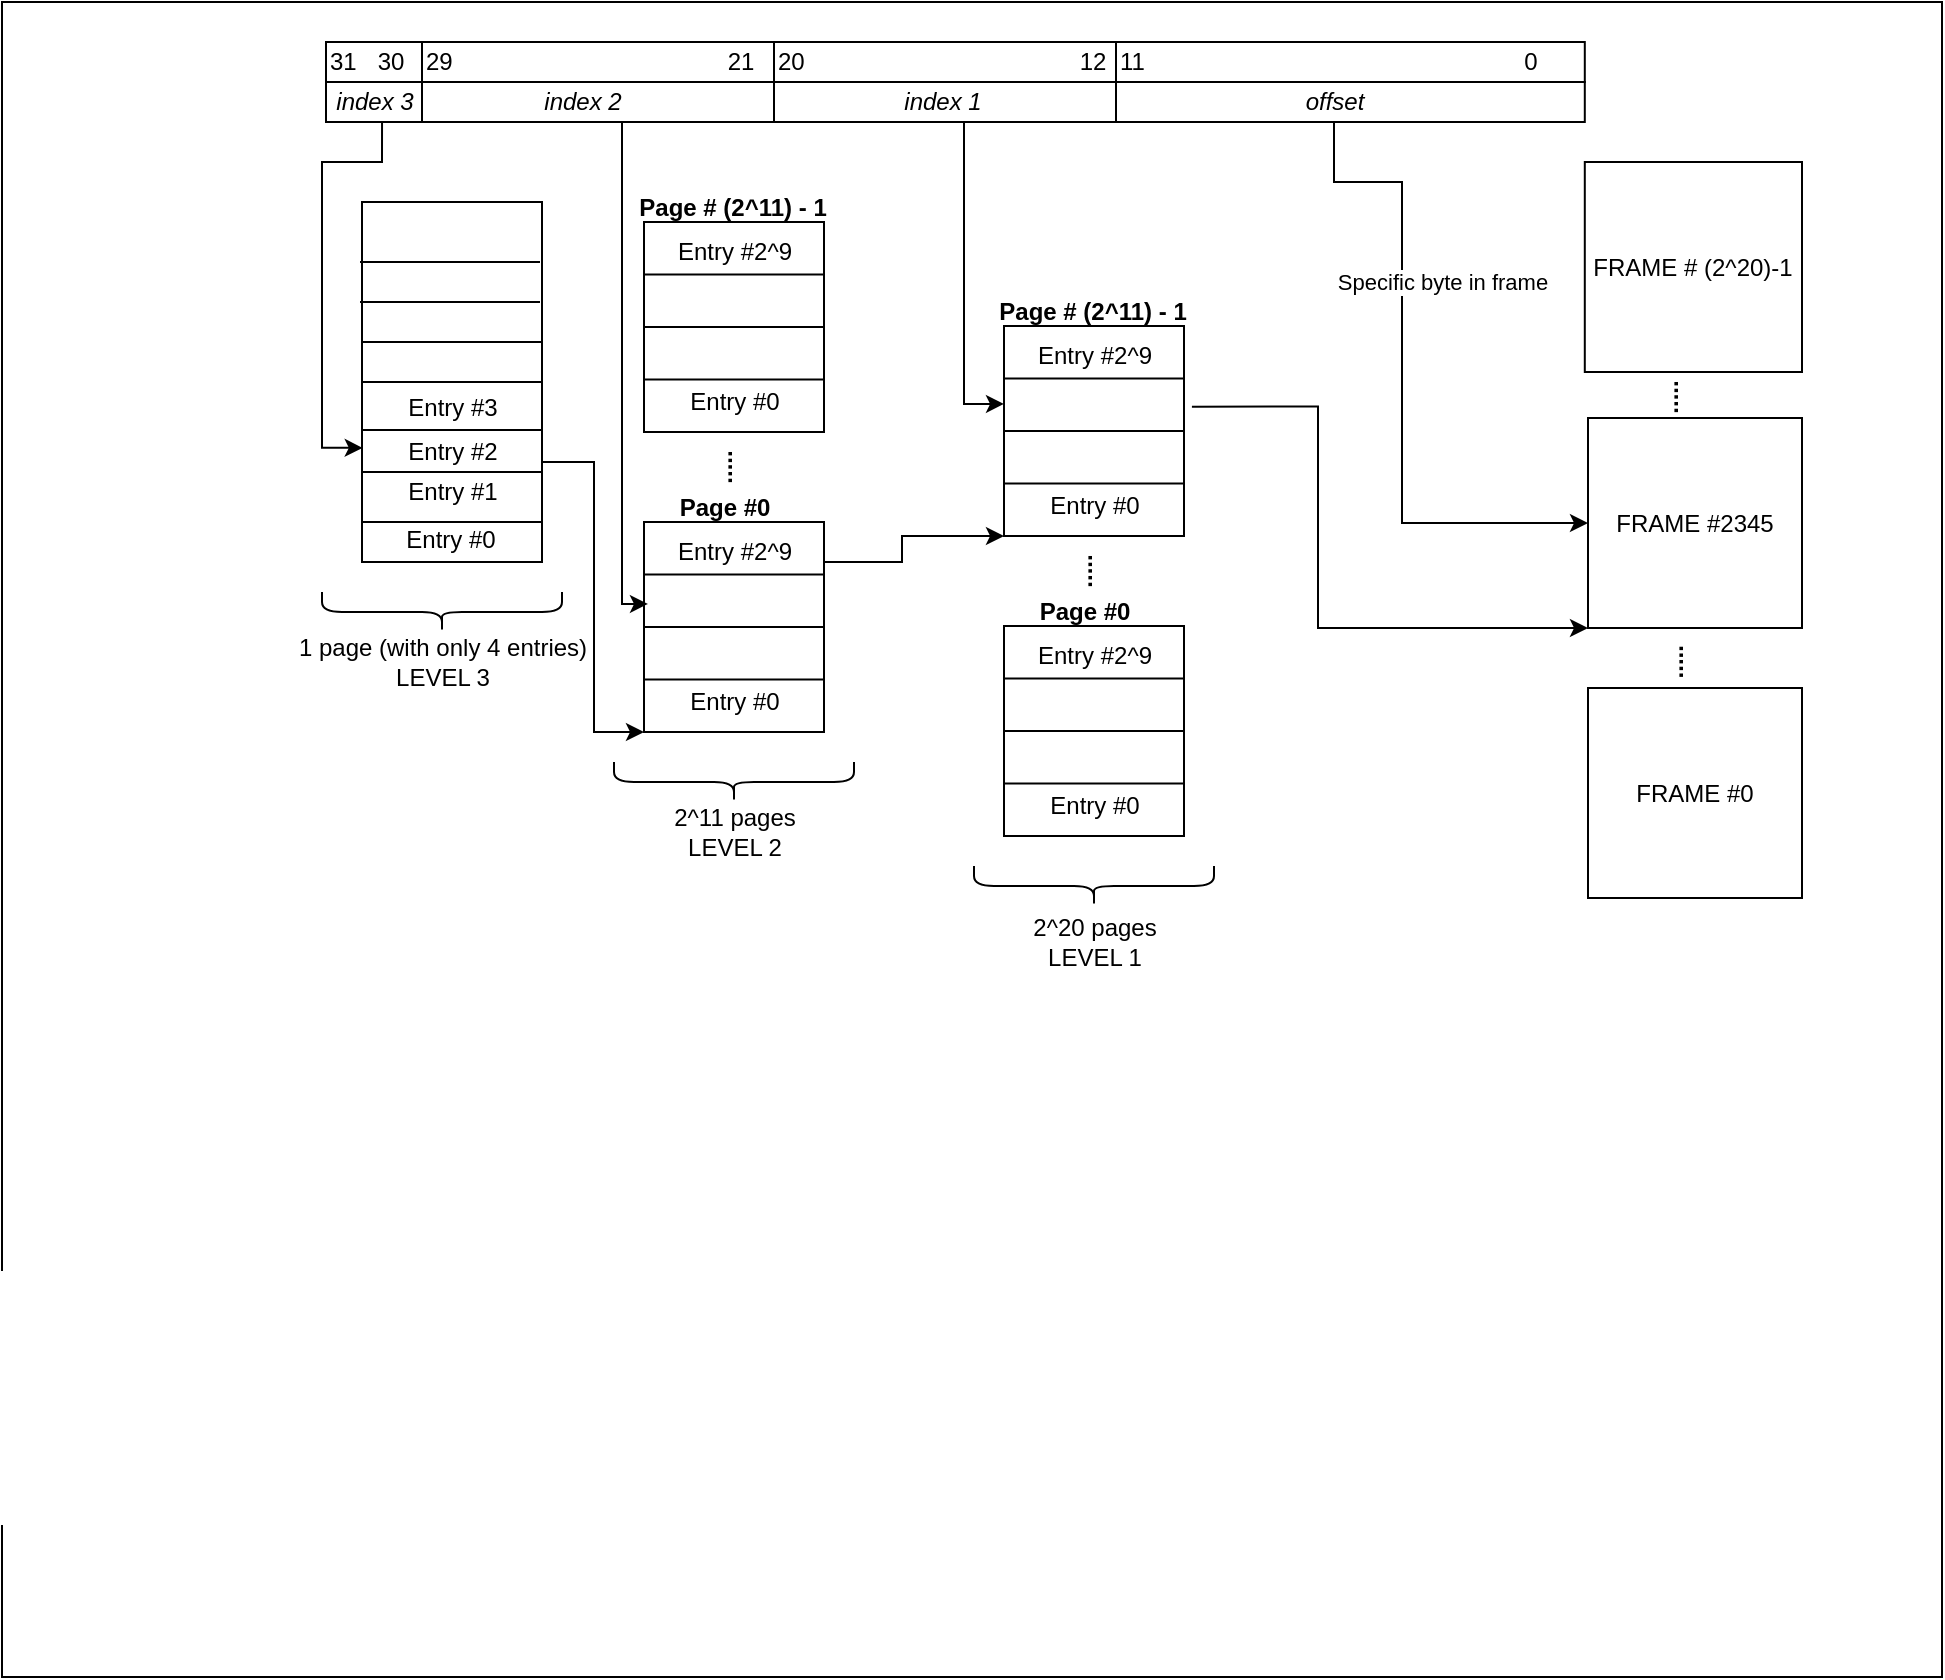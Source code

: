 <mxfile version="24.7.6">
  <diagram id="C5RBs43oDa-KdzZeNtuy" name="Page-1">
    <mxGraphModel dx="1036" dy="474" grid="1" gridSize="10" guides="1" tooltips="1" connect="1" arrows="1" fold="1" page="1" pageScale="1" pageWidth="827" pageHeight="1169" math="0" shadow="0">
      <root>
        <mxCell id="WIyWlLk6GJQsqaUBKTNV-0" />
        <mxCell id="WIyWlLk6GJQsqaUBKTNV-1" parent="WIyWlLk6GJQsqaUBKTNV-0" />
        <mxCell id="lOClj2oo7x6Ww53FL5YU-107" value="" style="whiteSpace=wrap;html=1;" vertex="1" parent="WIyWlLk6GJQsqaUBKTNV-1">
          <mxGeometry x="270" y="70" width="970" height="837.5" as="geometry" />
        </mxCell>
        <mxCell id="lOClj2oo7x6Ww53FL5YU-5" value="" style="group" vertex="1" connectable="0" parent="WIyWlLk6GJQsqaUBKTNV-1">
          <mxGeometry x="432" y="90" width="60" height="45" as="geometry" />
        </mxCell>
        <mxCell id="lOClj2oo7x6Ww53FL5YU-2" value="31" style="rounded=0;whiteSpace=wrap;html=1;align=left;" vertex="1" parent="lOClj2oo7x6Ww53FL5YU-5">
          <mxGeometry width="48" height="20" as="geometry" />
        </mxCell>
        <mxCell id="lOClj2oo7x6Ww53FL5YU-6" value="" style="group" vertex="1" connectable="0" parent="lOClj2oo7x6Ww53FL5YU-5">
          <mxGeometry y="-5" width="60" height="50" as="geometry" />
        </mxCell>
        <mxCell id="lOClj2oo7x6Ww53FL5YU-3" value="" style="rounded=0;whiteSpace=wrap;html=1;" vertex="1" parent="lOClj2oo7x6Ww53FL5YU-6">
          <mxGeometry y="25" width="48" height="20" as="geometry" />
        </mxCell>
        <mxCell id="lOClj2oo7x6Ww53FL5YU-4" value="30" style="text;html=1;align=center;verticalAlign=middle;resizable=0;points=[];autosize=1;strokeColor=none;fillColor=none;" vertex="1" parent="lOClj2oo7x6Ww53FL5YU-6">
          <mxGeometry x="12" width="40" height="30" as="geometry" />
        </mxCell>
        <mxCell id="lOClj2oo7x6Ww53FL5YU-49" value="&lt;i&gt;index 3&lt;/i&gt;" style="text;html=1;align=center;verticalAlign=middle;resizable=0;points=[];autosize=1;strokeColor=none;fillColor=none;" vertex="1" parent="lOClj2oo7x6Ww53FL5YU-6">
          <mxGeometry x="-6" y="20" width="60" height="30" as="geometry" />
        </mxCell>
        <mxCell id="lOClj2oo7x6Ww53FL5YU-7" value="" style="group" vertex="1" connectable="0" parent="WIyWlLk6GJQsqaUBKTNV-1">
          <mxGeometry x="480" y="90" width="220" height="45" as="geometry" />
        </mxCell>
        <mxCell id="lOClj2oo7x6Ww53FL5YU-8" value="29" style="rounded=0;whiteSpace=wrap;html=1;align=left;" vertex="1" parent="lOClj2oo7x6Ww53FL5YU-7">
          <mxGeometry width="176" height="20" as="geometry" />
        </mxCell>
        <mxCell id="lOClj2oo7x6Ww53FL5YU-9" value="" style="group" vertex="1" connectable="0" parent="lOClj2oo7x6Ww53FL5YU-7">
          <mxGeometry y="-5" width="220" height="50" as="geometry" />
        </mxCell>
        <mxCell id="lOClj2oo7x6Ww53FL5YU-10" value="" style="rounded=0;whiteSpace=wrap;html=1;" vertex="1" parent="lOClj2oo7x6Ww53FL5YU-9">
          <mxGeometry y="25" width="176" height="20" as="geometry" />
        </mxCell>
        <mxCell id="lOClj2oo7x6Ww53FL5YU-11" value="21" style="text;html=1;align=center;verticalAlign=middle;resizable=0;points=[];autosize=1;strokeColor=none;fillColor=none;" vertex="1" parent="lOClj2oo7x6Ww53FL5YU-9">
          <mxGeometry x="138.947" width="40" height="30" as="geometry" />
        </mxCell>
        <mxCell id="lOClj2oo7x6Ww53FL5YU-48" value="&lt;i&gt;index 2&lt;/i&gt;" style="text;html=1;align=center;verticalAlign=middle;resizable=0;points=[];autosize=1;strokeColor=none;fillColor=none;" vertex="1" parent="lOClj2oo7x6Ww53FL5YU-9">
          <mxGeometry x="50" y="20" width="60" height="30" as="geometry" />
        </mxCell>
        <mxCell id="lOClj2oo7x6Ww53FL5YU-36" value="" style="group" vertex="1" connectable="0" parent="WIyWlLk6GJQsqaUBKTNV-1">
          <mxGeometry x="656" y="90" width="220" height="68" as="geometry" />
        </mxCell>
        <mxCell id="lOClj2oo7x6Ww53FL5YU-37" value="20" style="rounded=0;whiteSpace=wrap;html=1;align=left;" vertex="1" parent="lOClj2oo7x6Ww53FL5YU-36">
          <mxGeometry width="176" height="20" as="geometry" />
        </mxCell>
        <mxCell id="lOClj2oo7x6Ww53FL5YU-38" value="" style="group" vertex="1" connectable="0" parent="lOClj2oo7x6Ww53FL5YU-36">
          <mxGeometry y="-5" width="220" height="73" as="geometry" />
        </mxCell>
        <mxCell id="lOClj2oo7x6Ww53FL5YU-39" value="" style="rounded=0;whiteSpace=wrap;html=1;" vertex="1" parent="lOClj2oo7x6Ww53FL5YU-38">
          <mxGeometry y="25" width="176" height="20" as="geometry" />
        </mxCell>
        <mxCell id="lOClj2oo7x6Ww53FL5YU-40" value="12" style="text;html=1;align=center;verticalAlign=middle;resizable=0;points=[];autosize=1;strokeColor=none;fillColor=none;" vertex="1" parent="lOClj2oo7x6Ww53FL5YU-38">
          <mxGeometry x="138.947" width="40" height="30" as="geometry" />
        </mxCell>
        <mxCell id="lOClj2oo7x6Ww53FL5YU-47" value="&lt;i&gt;index 1&lt;/i&gt;" style="text;html=1;align=center;verticalAlign=middle;resizable=0;points=[];autosize=1;strokeColor=none;fillColor=none;" vertex="1" parent="lOClj2oo7x6Ww53FL5YU-38">
          <mxGeometry x="54" y="20" width="60" height="30" as="geometry" />
        </mxCell>
        <mxCell id="lOClj2oo7x6Ww53FL5YU-41" value="" style="group" vertex="1" connectable="0" parent="WIyWlLk6GJQsqaUBKTNV-1">
          <mxGeometry x="827" y="90" width="293" height="45" as="geometry" />
        </mxCell>
        <mxCell id="lOClj2oo7x6Ww53FL5YU-42" value="11" style="rounded=0;whiteSpace=wrap;html=1;align=left;" vertex="1" parent="lOClj2oo7x6Ww53FL5YU-41">
          <mxGeometry width="234.4" height="20" as="geometry" />
        </mxCell>
        <mxCell id="lOClj2oo7x6Ww53FL5YU-43" value="" style="group" vertex="1" connectable="0" parent="lOClj2oo7x6Ww53FL5YU-41">
          <mxGeometry y="-5" width="293.0" height="50" as="geometry" />
        </mxCell>
        <mxCell id="lOClj2oo7x6Ww53FL5YU-44" value="" style="rounded=0;whiteSpace=wrap;html=1;" vertex="1" parent="lOClj2oo7x6Ww53FL5YU-43">
          <mxGeometry y="25" width="234.4" height="20" as="geometry" />
        </mxCell>
        <mxCell id="lOClj2oo7x6Ww53FL5YU-45" value="0" style="text;html=1;align=center;verticalAlign=middle;resizable=0;points=[];autosize=1;strokeColor=none;fillColor=none;" vertex="1" parent="lOClj2oo7x6Ww53FL5YU-43">
          <mxGeometry x="191.712" width="30" height="30" as="geometry" />
        </mxCell>
        <mxCell id="lOClj2oo7x6Ww53FL5YU-46" value="&lt;i&gt;offset&lt;/i&gt;" style="text;html=1;align=center;verticalAlign=middle;resizable=0;points=[];autosize=1;strokeColor=none;fillColor=none;" vertex="1" parent="lOClj2oo7x6Ww53FL5YU-43">
          <mxGeometry x="83.905" y="20" width="50" height="30" as="geometry" />
        </mxCell>
        <mxCell id="lOClj2oo7x6Ww53FL5YU-59" value="" style="group" vertex="1" connectable="0" parent="WIyWlLk6GJQsqaUBKTNV-1">
          <mxGeometry x="450" y="170" width="90" height="180" as="geometry" />
        </mxCell>
        <mxCell id="lOClj2oo7x6Ww53FL5YU-22" value="" style="group" vertex="1" connectable="0" parent="lOClj2oo7x6Ww53FL5YU-59">
          <mxGeometry width="90" height="180" as="geometry" />
        </mxCell>
        <mxCell id="WIyWlLk6GJQsqaUBKTNV-7" value="" style="rounded=1;whiteSpace=wrap;html=1;fontSize=12;glass=0;strokeWidth=1;shadow=0;arcSize=0;" parent="lOClj2oo7x6Ww53FL5YU-22" vertex="1">
          <mxGeometry width="90" height="180" as="geometry" />
        </mxCell>
        <mxCell id="lOClj2oo7x6Ww53FL5YU-21" value="Entry #0" style="text;html=1;align=center;verticalAlign=middle;resizable=0;points=[];autosize=1;strokeColor=none;fillColor=none;" vertex="1" parent="lOClj2oo7x6Ww53FL5YU-22">
          <mxGeometry x="9" y="154.001" width="70" height="30" as="geometry" />
        </mxCell>
        <mxCell id="lOClj2oo7x6Ww53FL5YU-16" value="" style="endArrow=none;html=1;rounded=0;exitX=0;exitY=0.25;exitDx=0;exitDy=0;entryX=1;entryY=0.25;entryDx=0;entryDy=0;" edge="1" parent="lOClj2oo7x6Ww53FL5YU-22">
          <mxGeometry width="50" height="50" relative="1" as="geometry">
            <mxPoint y="70" as="sourcePoint" />
            <mxPoint x="90" y="70" as="targetPoint" />
          </mxGeometry>
        </mxCell>
        <mxCell id="lOClj2oo7x6Ww53FL5YU-20" value="" style="endArrow=none;html=1;rounded=0;exitX=0;exitY=0.75;exitDx=0;exitDy=0;entryX=1;entryY=0.75;entryDx=0;entryDy=0;" edge="1" parent="lOClj2oo7x6Ww53FL5YU-22">
          <mxGeometry width="50" height="50" relative="1" as="geometry">
            <mxPoint y="160" as="sourcePoint" />
            <mxPoint x="90" y="160" as="targetPoint" />
          </mxGeometry>
        </mxCell>
        <mxCell id="lOClj2oo7x6Ww53FL5YU-52" value="" style="endArrow=none;html=1;rounded=0;exitX=0;exitY=0.5;exitDx=0;exitDy=0;entryX=1;entryY=0.5;entryDx=0;entryDy=0;" edge="1" parent="lOClj2oo7x6Ww53FL5YU-22" source="WIyWlLk6GJQsqaUBKTNV-7" target="WIyWlLk6GJQsqaUBKTNV-7">
          <mxGeometry width="50" height="50" relative="1" as="geometry">
            <mxPoint x="420" y="365.143" as="sourcePoint" />
            <mxPoint x="510" y="365.143" as="targetPoint" />
          </mxGeometry>
        </mxCell>
        <mxCell id="lOClj2oo7x6Ww53FL5YU-29" value="Entry #1" style="text;html=1;align=center;verticalAlign=middle;resizable=0;points=[];autosize=1;strokeColor=none;fillColor=none;" vertex="1" parent="lOClj2oo7x6Ww53FL5YU-22">
          <mxGeometry x="10" y="130.004" width="70" height="30" as="geometry" />
        </mxCell>
        <mxCell id="lOClj2oo7x6Ww53FL5YU-54" value="Entry #3" style="text;html=1;align=center;verticalAlign=middle;resizable=0;points=[];autosize=1;strokeColor=none;fillColor=none;" vertex="1" parent="lOClj2oo7x6Ww53FL5YU-22">
          <mxGeometry x="10" y="88.004" width="70" height="30" as="geometry" />
        </mxCell>
        <mxCell id="lOClj2oo7x6Ww53FL5YU-57" value="" style="endArrow=none;html=1;rounded=0;exitX=0;exitY=0.25;exitDx=0;exitDy=0;entryX=1;entryY=0.25;entryDx=0;entryDy=0;" edge="1" parent="lOClj2oo7x6Ww53FL5YU-22">
          <mxGeometry width="50" height="50" relative="1" as="geometry">
            <mxPoint x="-1" y="50" as="sourcePoint" />
            <mxPoint x="89" y="50" as="targetPoint" />
          </mxGeometry>
        </mxCell>
        <mxCell id="lOClj2oo7x6Ww53FL5YU-58" value="" style="endArrow=none;html=1;rounded=0;exitX=0;exitY=0.25;exitDx=0;exitDy=0;entryX=1;entryY=0.25;entryDx=0;entryDy=0;" edge="1" parent="lOClj2oo7x6Ww53FL5YU-22">
          <mxGeometry width="50" height="50" relative="1" as="geometry">
            <mxPoint x="-1" y="30" as="sourcePoint" />
            <mxPoint x="89" y="30" as="targetPoint" />
          </mxGeometry>
        </mxCell>
        <mxCell id="lOClj2oo7x6Ww53FL5YU-53" value="Entry #2" style="text;html=1;align=center;verticalAlign=middle;resizable=0;points=[];autosize=1;strokeColor=none;fillColor=none;" vertex="1" parent="lOClj2oo7x6Ww53FL5YU-59">
          <mxGeometry x="10" y="110.004" width="70" height="30" as="geometry" />
        </mxCell>
        <mxCell id="lOClj2oo7x6Ww53FL5YU-55" value="" style="endArrow=none;html=1;rounded=0;exitX=0;exitY=0.25;exitDx=0;exitDy=0;entryX=1;entryY=0.25;entryDx=0;entryDy=0;" edge="1" parent="lOClj2oo7x6Ww53FL5YU-59">
          <mxGeometry width="50" height="50" relative="1" as="geometry">
            <mxPoint y="114" as="sourcePoint" />
            <mxPoint x="90" y="114" as="targetPoint" />
          </mxGeometry>
        </mxCell>
        <mxCell id="lOClj2oo7x6Ww53FL5YU-56" value="" style="endArrow=none;html=1;rounded=0;exitX=0;exitY=0.25;exitDx=0;exitDy=0;entryX=1;entryY=0.25;entryDx=0;entryDy=0;" edge="1" parent="lOClj2oo7x6Ww53FL5YU-59">
          <mxGeometry width="50" height="50" relative="1" as="geometry">
            <mxPoint y="135" as="sourcePoint" />
            <mxPoint x="90" y="135" as="targetPoint" />
          </mxGeometry>
        </mxCell>
        <mxCell id="lOClj2oo7x6Ww53FL5YU-23" value="" style="group" vertex="1" connectable="0" parent="WIyWlLk6GJQsqaUBKTNV-1">
          <mxGeometry x="591" y="330" width="90" height="105" as="geometry" />
        </mxCell>
        <mxCell id="lOClj2oo7x6Ww53FL5YU-24" value="" style="rounded=1;whiteSpace=wrap;html=1;fontSize=12;glass=0;strokeWidth=1;shadow=0;arcSize=0;" vertex="1" parent="lOClj2oo7x6Ww53FL5YU-23">
          <mxGeometry width="90" height="105" as="geometry" />
        </mxCell>
        <mxCell id="lOClj2oo7x6Ww53FL5YU-25" value="Entry #0" style="text;html=1;align=center;verticalAlign=middle;resizable=0;points=[];autosize=1;strokeColor=none;fillColor=none;" vertex="1" parent="lOClj2oo7x6Ww53FL5YU-23">
          <mxGeometry x="10" y="75" width="70" height="30" as="geometry" />
        </mxCell>
        <mxCell id="lOClj2oo7x6Ww53FL5YU-26" value="" style="endArrow=none;html=1;rounded=0;exitX=0;exitY=0.25;exitDx=0;exitDy=0;entryX=1;entryY=0.25;entryDx=0;entryDy=0;" edge="1" parent="lOClj2oo7x6Ww53FL5YU-23" source="lOClj2oo7x6Ww53FL5YU-24" target="lOClj2oo7x6Ww53FL5YU-24">
          <mxGeometry width="50" height="50" relative="1" as="geometry">
            <mxPoint x="10" y="72.5" as="sourcePoint" />
            <mxPoint x="60" y="22.5" as="targetPoint" />
          </mxGeometry>
        </mxCell>
        <mxCell id="lOClj2oo7x6Ww53FL5YU-27" value="" style="endArrow=none;html=1;rounded=0;exitX=0;exitY=0.5;exitDx=0;exitDy=0;entryX=1;entryY=0.5;entryDx=0;entryDy=0;" edge="1" parent="lOClj2oo7x6Ww53FL5YU-23" source="lOClj2oo7x6Ww53FL5YU-24" target="lOClj2oo7x6Ww53FL5YU-24">
          <mxGeometry width="50" height="50" relative="1" as="geometry">
            <mxPoint y="79.41" as="sourcePoint" />
            <mxPoint x="120" y="79.41" as="targetPoint" />
          </mxGeometry>
        </mxCell>
        <mxCell id="lOClj2oo7x6Ww53FL5YU-28" value="" style="endArrow=none;html=1;rounded=0;exitX=0;exitY=0.75;exitDx=0;exitDy=0;entryX=1;entryY=0.75;entryDx=0;entryDy=0;" edge="1" parent="lOClj2oo7x6Ww53FL5YU-23" source="lOClj2oo7x6Ww53FL5YU-24" target="lOClj2oo7x6Ww53FL5YU-24">
          <mxGeometry width="50" height="50" relative="1" as="geometry">
            <mxPoint x="10" y="82.5" as="sourcePoint" />
            <mxPoint x="100" y="82.5" as="targetPoint" />
          </mxGeometry>
        </mxCell>
        <mxCell id="lOClj2oo7x6Ww53FL5YU-60" value="Entry #2^9" style="text;html=1;align=center;verticalAlign=middle;resizable=0;points=[];autosize=1;strokeColor=none;fillColor=none;" vertex="1" parent="lOClj2oo7x6Ww53FL5YU-23">
          <mxGeometry x="5" width="80" height="30" as="geometry" />
        </mxCell>
        <mxCell id="lOClj2oo7x6Ww53FL5YU-73" value="Page # (2^11) - 1" style="text;html=1;align=center;verticalAlign=middle;resizable=0;points=[];autosize=1;strokeColor=none;fillColor=none;fontStyle=1" vertex="1" parent="WIyWlLk6GJQsqaUBKTNV-1">
          <mxGeometry x="580" y="158" width="110" height="30" as="geometry" />
        </mxCell>
        <mxCell id="lOClj2oo7x6Ww53FL5YU-64" value="" style="group" vertex="1" connectable="0" parent="WIyWlLk6GJQsqaUBKTNV-1">
          <mxGeometry x="591" y="180" width="90" height="105" as="geometry" />
        </mxCell>
        <mxCell id="lOClj2oo7x6Ww53FL5YU-65" value="" style="rounded=1;whiteSpace=wrap;html=1;fontSize=12;glass=0;strokeWidth=1;shadow=0;arcSize=0;" vertex="1" parent="lOClj2oo7x6Ww53FL5YU-64">
          <mxGeometry width="90" height="105" as="geometry" />
        </mxCell>
        <mxCell id="lOClj2oo7x6Ww53FL5YU-66" value="Entry #0" style="text;html=1;align=center;verticalAlign=middle;resizable=0;points=[];autosize=1;strokeColor=none;fillColor=none;" vertex="1" parent="lOClj2oo7x6Ww53FL5YU-64">
          <mxGeometry x="10" y="75" width="70" height="30" as="geometry" />
        </mxCell>
        <mxCell id="lOClj2oo7x6Ww53FL5YU-67" value="" style="endArrow=none;html=1;rounded=0;exitX=0;exitY=0.25;exitDx=0;exitDy=0;entryX=1;entryY=0.25;entryDx=0;entryDy=0;" edge="1" parent="lOClj2oo7x6Ww53FL5YU-64" source="lOClj2oo7x6Ww53FL5YU-65" target="lOClj2oo7x6Ww53FL5YU-65">
          <mxGeometry width="50" height="50" relative="1" as="geometry">
            <mxPoint x="10" y="72.5" as="sourcePoint" />
            <mxPoint x="60" y="22.5" as="targetPoint" />
          </mxGeometry>
        </mxCell>
        <mxCell id="lOClj2oo7x6Ww53FL5YU-68" value="" style="endArrow=none;html=1;rounded=0;exitX=0;exitY=0.5;exitDx=0;exitDy=0;entryX=1;entryY=0.5;entryDx=0;entryDy=0;" edge="1" parent="lOClj2oo7x6Ww53FL5YU-64" source="lOClj2oo7x6Ww53FL5YU-65" target="lOClj2oo7x6Ww53FL5YU-65">
          <mxGeometry width="50" height="50" relative="1" as="geometry">
            <mxPoint y="79.41" as="sourcePoint" />
            <mxPoint x="120" y="79.41" as="targetPoint" />
          </mxGeometry>
        </mxCell>
        <mxCell id="lOClj2oo7x6Ww53FL5YU-69" value="" style="endArrow=none;html=1;rounded=0;exitX=0;exitY=0.75;exitDx=0;exitDy=0;entryX=1;entryY=0.75;entryDx=0;entryDy=0;" edge="1" parent="lOClj2oo7x6Ww53FL5YU-64" source="lOClj2oo7x6Ww53FL5YU-65" target="lOClj2oo7x6Ww53FL5YU-65">
          <mxGeometry width="50" height="50" relative="1" as="geometry">
            <mxPoint x="10" y="82.5" as="sourcePoint" />
            <mxPoint x="100" y="82.5" as="targetPoint" />
          </mxGeometry>
        </mxCell>
        <mxCell id="lOClj2oo7x6Ww53FL5YU-70" value="Entry #2^9" style="text;html=1;align=center;verticalAlign=middle;resizable=0;points=[];autosize=1;strokeColor=none;fillColor=none;" vertex="1" parent="lOClj2oo7x6Ww53FL5YU-64">
          <mxGeometry x="5" width="80" height="30" as="geometry" />
        </mxCell>
        <mxCell id="lOClj2oo7x6Ww53FL5YU-71" value="" style="shape=curlyBracket;whiteSpace=wrap;html=1;rounded=1;labelPosition=left;verticalLabelPosition=middle;align=right;verticalAlign=middle;rotation=-90;" vertex="1" parent="WIyWlLk6GJQsqaUBKTNV-1">
          <mxGeometry x="626" y="400" width="20" height="120" as="geometry" />
        </mxCell>
        <mxCell id="lOClj2oo7x6Ww53FL5YU-72" value="2^11 pages&lt;div&gt;LEVEL 2&lt;/div&gt;" style="text;html=1;align=center;verticalAlign=middle;resizable=0;points=[];autosize=1;strokeColor=none;fillColor=none;" vertex="1" parent="WIyWlLk6GJQsqaUBKTNV-1">
          <mxGeometry x="596" y="465" width="80" height="40" as="geometry" />
        </mxCell>
        <mxCell id="lOClj2oo7x6Ww53FL5YU-74" value="Page #0" style="text;html=1;align=center;verticalAlign=middle;resizable=0;points=[];autosize=1;strokeColor=none;fillColor=none;fontStyle=1" vertex="1" parent="WIyWlLk6GJQsqaUBKTNV-1">
          <mxGeometry x="596" y="308" width="70" height="30" as="geometry" />
        </mxCell>
        <mxCell id="lOClj2oo7x6Ww53FL5YU-75" value="....." style="text;html=1;align=center;verticalAlign=middle;resizable=0;points=[];autosize=1;strokeColor=none;fillColor=none;rotation=-90;fontStyle=1" vertex="1" parent="WIyWlLk6GJQsqaUBKTNV-1">
          <mxGeometry x="611" y="288" width="40" height="30" as="geometry" />
        </mxCell>
        <mxCell id="lOClj2oo7x6Ww53FL5YU-76" style="edgeStyle=orthogonalEdgeStyle;rounded=0;orthogonalLoop=1;jettySize=auto;html=1;entryX=0.004;entryY=0.683;entryDx=0;entryDy=0;entryPerimeter=0;exitX=0.567;exitY=0.833;exitDx=0;exitDy=0;exitPerimeter=0;" edge="1" parent="WIyWlLk6GJQsqaUBKTNV-1" source="lOClj2oo7x6Ww53FL5YU-49" target="WIyWlLk6GJQsqaUBKTNV-7">
          <mxGeometry relative="1" as="geometry">
            <mxPoint x="410" y="120" as="sourcePoint" />
            <Array as="points">
              <mxPoint x="460" y="150" />
              <mxPoint x="430" y="150" />
              <mxPoint x="430" y="293" />
            </Array>
          </mxGeometry>
        </mxCell>
        <mxCell id="lOClj2oo7x6Ww53FL5YU-77" style="edgeStyle=orthogonalEdgeStyle;rounded=0;orthogonalLoop=1;jettySize=auto;html=1;entryX=0;entryY=1;entryDx=0;entryDy=0;" edge="1" parent="WIyWlLk6GJQsqaUBKTNV-1" source="WIyWlLk6GJQsqaUBKTNV-7" target="lOClj2oo7x6Ww53FL5YU-24">
          <mxGeometry relative="1" as="geometry">
            <Array as="points">
              <mxPoint x="566" y="300" />
              <mxPoint x="566" y="435" />
            </Array>
          </mxGeometry>
        </mxCell>
        <mxCell id="lOClj2oo7x6Ww53FL5YU-78" value="" style="group" vertex="1" connectable="0" parent="WIyWlLk6GJQsqaUBKTNV-1">
          <mxGeometry x="771" y="382" width="90" height="105" as="geometry" />
        </mxCell>
        <mxCell id="lOClj2oo7x6Ww53FL5YU-79" value="" style="rounded=1;whiteSpace=wrap;html=1;fontSize=12;glass=0;strokeWidth=1;shadow=0;arcSize=0;" vertex="1" parent="lOClj2oo7x6Ww53FL5YU-78">
          <mxGeometry width="90" height="105" as="geometry" />
        </mxCell>
        <mxCell id="lOClj2oo7x6Ww53FL5YU-80" value="Entry #0" style="text;html=1;align=center;verticalAlign=middle;resizable=0;points=[];autosize=1;strokeColor=none;fillColor=none;" vertex="1" parent="lOClj2oo7x6Ww53FL5YU-78">
          <mxGeometry x="10" y="75" width="70" height="30" as="geometry" />
        </mxCell>
        <mxCell id="lOClj2oo7x6Ww53FL5YU-81" value="" style="endArrow=none;html=1;rounded=0;exitX=0;exitY=0.25;exitDx=0;exitDy=0;entryX=1;entryY=0.25;entryDx=0;entryDy=0;" edge="1" parent="lOClj2oo7x6Ww53FL5YU-78" source="lOClj2oo7x6Ww53FL5YU-79" target="lOClj2oo7x6Ww53FL5YU-79">
          <mxGeometry width="50" height="50" relative="1" as="geometry">
            <mxPoint x="10" y="72.5" as="sourcePoint" />
            <mxPoint x="60" y="22.5" as="targetPoint" />
          </mxGeometry>
        </mxCell>
        <mxCell id="lOClj2oo7x6Ww53FL5YU-82" value="" style="endArrow=none;html=1;rounded=0;exitX=0;exitY=0.5;exitDx=0;exitDy=0;entryX=1;entryY=0.5;entryDx=0;entryDy=0;" edge="1" parent="lOClj2oo7x6Ww53FL5YU-78" source="lOClj2oo7x6Ww53FL5YU-79" target="lOClj2oo7x6Ww53FL5YU-79">
          <mxGeometry width="50" height="50" relative="1" as="geometry">
            <mxPoint y="79.41" as="sourcePoint" />
            <mxPoint x="120" y="79.41" as="targetPoint" />
          </mxGeometry>
        </mxCell>
        <mxCell id="lOClj2oo7x6Ww53FL5YU-83" value="" style="endArrow=none;html=1;rounded=0;exitX=0;exitY=0.75;exitDx=0;exitDy=0;entryX=1;entryY=0.75;entryDx=0;entryDy=0;" edge="1" parent="lOClj2oo7x6Ww53FL5YU-78" source="lOClj2oo7x6Ww53FL5YU-79" target="lOClj2oo7x6Ww53FL5YU-79">
          <mxGeometry width="50" height="50" relative="1" as="geometry">
            <mxPoint x="10" y="82.5" as="sourcePoint" />
            <mxPoint x="100" y="82.5" as="targetPoint" />
          </mxGeometry>
        </mxCell>
        <mxCell id="lOClj2oo7x6Ww53FL5YU-84" value="Entry #2^9" style="text;html=1;align=center;verticalAlign=middle;resizable=0;points=[];autosize=1;strokeColor=none;fillColor=none;" vertex="1" parent="lOClj2oo7x6Ww53FL5YU-78">
          <mxGeometry x="5" width="80" height="30" as="geometry" />
        </mxCell>
        <mxCell id="lOClj2oo7x6Ww53FL5YU-85" value="Page # (2^11) - 1" style="text;html=1;align=center;verticalAlign=middle;resizable=0;points=[];autosize=1;strokeColor=none;fillColor=none;fontStyle=1" vertex="1" parent="WIyWlLk6GJQsqaUBKTNV-1">
          <mxGeometry x="760" y="210" width="110" height="30" as="geometry" />
        </mxCell>
        <mxCell id="lOClj2oo7x6Ww53FL5YU-86" value="" style="group" vertex="1" connectable="0" parent="WIyWlLk6GJQsqaUBKTNV-1">
          <mxGeometry x="771" y="232" width="90" height="105" as="geometry" />
        </mxCell>
        <mxCell id="lOClj2oo7x6Ww53FL5YU-87" value="" style="rounded=1;whiteSpace=wrap;html=1;fontSize=12;glass=0;strokeWidth=1;shadow=0;arcSize=0;" vertex="1" parent="lOClj2oo7x6Ww53FL5YU-86">
          <mxGeometry width="90" height="105" as="geometry" />
        </mxCell>
        <mxCell id="lOClj2oo7x6Ww53FL5YU-88" value="Entry #0" style="text;html=1;align=center;verticalAlign=middle;resizable=0;points=[];autosize=1;strokeColor=none;fillColor=none;" vertex="1" parent="lOClj2oo7x6Ww53FL5YU-86">
          <mxGeometry x="10" y="75" width="70" height="30" as="geometry" />
        </mxCell>
        <mxCell id="lOClj2oo7x6Ww53FL5YU-89" value="" style="endArrow=none;html=1;rounded=0;exitX=0;exitY=0.25;exitDx=0;exitDy=0;entryX=1;entryY=0.25;entryDx=0;entryDy=0;" edge="1" parent="lOClj2oo7x6Ww53FL5YU-86" source="lOClj2oo7x6Ww53FL5YU-87" target="lOClj2oo7x6Ww53FL5YU-87">
          <mxGeometry width="50" height="50" relative="1" as="geometry">
            <mxPoint x="10" y="72.5" as="sourcePoint" />
            <mxPoint x="60" y="22.5" as="targetPoint" />
          </mxGeometry>
        </mxCell>
        <mxCell id="lOClj2oo7x6Ww53FL5YU-90" value="" style="endArrow=none;html=1;rounded=0;exitX=0;exitY=0.5;exitDx=0;exitDy=0;entryX=1;entryY=0.5;entryDx=0;entryDy=0;" edge="1" parent="lOClj2oo7x6Ww53FL5YU-86" source="lOClj2oo7x6Ww53FL5YU-87" target="lOClj2oo7x6Ww53FL5YU-87">
          <mxGeometry width="50" height="50" relative="1" as="geometry">
            <mxPoint y="79.41" as="sourcePoint" />
            <mxPoint x="120" y="79.41" as="targetPoint" />
          </mxGeometry>
        </mxCell>
        <mxCell id="lOClj2oo7x6Ww53FL5YU-91" value="" style="endArrow=none;html=1;rounded=0;exitX=0;exitY=0.75;exitDx=0;exitDy=0;entryX=1;entryY=0.75;entryDx=0;entryDy=0;" edge="1" parent="lOClj2oo7x6Ww53FL5YU-86" source="lOClj2oo7x6Ww53FL5YU-87" target="lOClj2oo7x6Ww53FL5YU-87">
          <mxGeometry width="50" height="50" relative="1" as="geometry">
            <mxPoint x="10" y="82.5" as="sourcePoint" />
            <mxPoint x="100" y="82.5" as="targetPoint" />
          </mxGeometry>
        </mxCell>
        <mxCell id="lOClj2oo7x6Ww53FL5YU-92" value="Entry #2^9" style="text;html=1;align=center;verticalAlign=middle;resizable=0;points=[];autosize=1;strokeColor=none;fillColor=none;" vertex="1" parent="lOClj2oo7x6Ww53FL5YU-86">
          <mxGeometry x="5" width="80" height="30" as="geometry" />
        </mxCell>
        <mxCell id="lOClj2oo7x6Ww53FL5YU-93" value="" style="shape=curlyBracket;whiteSpace=wrap;html=1;rounded=1;labelPosition=left;verticalLabelPosition=middle;align=right;verticalAlign=middle;rotation=-90;" vertex="1" parent="WIyWlLk6GJQsqaUBKTNV-1">
          <mxGeometry x="806" y="452" width="20" height="120" as="geometry" />
        </mxCell>
        <mxCell id="lOClj2oo7x6Ww53FL5YU-95" value="Page #0" style="text;html=1;align=center;verticalAlign=middle;resizable=0;points=[];autosize=1;strokeColor=none;fillColor=none;fontStyle=1" vertex="1" parent="WIyWlLk6GJQsqaUBKTNV-1">
          <mxGeometry x="776" y="360" width="70" height="30" as="geometry" />
        </mxCell>
        <mxCell id="lOClj2oo7x6Ww53FL5YU-96" value="....." style="text;html=1;align=center;verticalAlign=middle;resizable=0;points=[];autosize=1;strokeColor=none;fillColor=none;rotation=-90;fontStyle=1" vertex="1" parent="WIyWlLk6GJQsqaUBKTNV-1">
          <mxGeometry x="791" y="340" width="40" height="30" as="geometry" />
        </mxCell>
        <mxCell id="lOClj2oo7x6Ww53FL5YU-97" value="" style="shape=curlyBracket;whiteSpace=wrap;html=1;rounded=1;labelPosition=left;verticalLabelPosition=middle;align=right;verticalAlign=middle;rotation=-90;" vertex="1" parent="WIyWlLk6GJQsqaUBKTNV-1">
          <mxGeometry x="480" y="315" width="20" height="120" as="geometry" />
        </mxCell>
        <mxCell id="lOClj2oo7x6Ww53FL5YU-98" value="1 page (with only 4 entries)&lt;div&gt;LEVEL 3&lt;/div&gt;" style="text;html=1;align=center;verticalAlign=middle;resizable=0;points=[];autosize=1;strokeColor=none;fillColor=none;" vertex="1" parent="WIyWlLk6GJQsqaUBKTNV-1">
          <mxGeometry x="405" y="380" width="170" height="40" as="geometry" />
        </mxCell>
        <mxCell id="lOClj2oo7x6Ww53FL5YU-99" value="2^20 pages&lt;div&gt;LEVEL 1&lt;/div&gt;" style="text;html=1;align=center;verticalAlign=middle;resizable=0;points=[];autosize=1;strokeColor=none;fillColor=none;" vertex="1" parent="WIyWlLk6GJQsqaUBKTNV-1">
          <mxGeometry x="771" y="520" width="90" height="40" as="geometry" />
        </mxCell>
        <mxCell id="lOClj2oo7x6Ww53FL5YU-100" style="edgeStyle=orthogonalEdgeStyle;rounded=0;orthogonalLoop=1;jettySize=auto;html=1;entryX=0.022;entryY=0.39;entryDx=0;entryDy=0;entryPerimeter=0;" edge="1" parent="WIyWlLk6GJQsqaUBKTNV-1" source="lOClj2oo7x6Ww53FL5YU-10" target="lOClj2oo7x6Ww53FL5YU-24">
          <mxGeometry relative="1" as="geometry">
            <Array as="points">
              <mxPoint x="580" y="371" />
            </Array>
          </mxGeometry>
        </mxCell>
        <mxCell id="lOClj2oo7x6Ww53FL5YU-101" style="edgeStyle=orthogonalEdgeStyle;rounded=0;orthogonalLoop=1;jettySize=auto;html=1;entryX=0;entryY=1;entryDx=0;entryDy=0;" edge="1" parent="WIyWlLk6GJQsqaUBKTNV-1" source="lOClj2oo7x6Ww53FL5YU-24" target="lOClj2oo7x6Ww53FL5YU-87">
          <mxGeometry relative="1" as="geometry">
            <Array as="points">
              <mxPoint x="720" y="350" />
              <mxPoint x="720" y="337" />
            </Array>
          </mxGeometry>
        </mxCell>
        <mxCell id="lOClj2oo7x6Ww53FL5YU-102" style="edgeStyle=orthogonalEdgeStyle;rounded=0;orthogonalLoop=1;jettySize=auto;html=1;entryX=0;entryY=0.371;entryDx=0;entryDy=0;entryPerimeter=0;" edge="1" parent="WIyWlLk6GJQsqaUBKTNV-1" target="lOClj2oo7x6Ww53FL5YU-87">
          <mxGeometry relative="1" as="geometry">
            <mxPoint x="751" y="130" as="sourcePoint" />
            <Array as="points">
              <mxPoint x="751" y="271" />
            </Array>
          </mxGeometry>
        </mxCell>
        <mxCell id="lOClj2oo7x6Ww53FL5YU-103" value="FRAME #2345" style="rounded=1;whiteSpace=wrap;html=1;fontSize=12;glass=0;strokeWidth=1;shadow=0;arcSize=0;" vertex="1" parent="WIyWlLk6GJQsqaUBKTNV-1">
          <mxGeometry x="1063" y="278" width="107" height="105" as="geometry" />
        </mxCell>
        <mxCell id="lOClj2oo7x6Ww53FL5YU-104" style="edgeStyle=orthogonalEdgeStyle;rounded=0;orthogonalLoop=1;jettySize=auto;html=1;exitX=1.044;exitY=0.384;exitDx=0;exitDy=0;exitPerimeter=0;entryX=0;entryY=1;entryDx=0;entryDy=0;" edge="1" parent="WIyWlLk6GJQsqaUBKTNV-1" source="lOClj2oo7x6Ww53FL5YU-87" target="lOClj2oo7x6Ww53FL5YU-103">
          <mxGeometry relative="1" as="geometry">
            <Array as="points">
              <mxPoint x="928" y="272" />
              <mxPoint x="928" y="383" />
            </Array>
          </mxGeometry>
        </mxCell>
        <mxCell id="lOClj2oo7x6Ww53FL5YU-105" style="edgeStyle=orthogonalEdgeStyle;rounded=0;orthogonalLoop=1;jettySize=auto;html=1;entryX=0;entryY=0.5;entryDx=0;entryDy=0;" edge="1" parent="WIyWlLk6GJQsqaUBKTNV-1" source="lOClj2oo7x6Ww53FL5YU-44" target="lOClj2oo7x6Ww53FL5YU-103">
          <mxGeometry relative="1" as="geometry">
            <Array as="points">
              <mxPoint x="936" y="160" />
              <mxPoint x="970" y="160" />
              <mxPoint x="970" y="331" />
            </Array>
          </mxGeometry>
        </mxCell>
        <mxCell id="lOClj2oo7x6Ww53FL5YU-106" value="Specific byte in frame" style="edgeLabel;html=1;align=center;verticalAlign=middle;resizable=0;points=[];" vertex="1" connectable="0" parent="lOClj2oo7x6Ww53FL5YU-105">
          <mxGeometry x="-0.188" y="1" relative="1" as="geometry">
            <mxPoint x="19" y="-19" as="offset" />
          </mxGeometry>
        </mxCell>
        <mxCell id="lOClj2oo7x6Ww53FL5YU-108" value="FRAME # (2^20)-1" style="rounded=1;whiteSpace=wrap;html=1;fontSize=12;glass=0;strokeWidth=1;shadow=0;arcSize=0;" vertex="1" parent="WIyWlLk6GJQsqaUBKTNV-1">
          <mxGeometry x="1061.4" y="150" width="108.6" height="105" as="geometry" />
        </mxCell>
        <mxCell id="lOClj2oo7x6Ww53FL5YU-110" value="FRAME #0" style="rounded=1;whiteSpace=wrap;html=1;fontSize=12;glass=0;strokeWidth=1;shadow=0;arcSize=0;" vertex="1" parent="WIyWlLk6GJQsqaUBKTNV-1">
          <mxGeometry x="1063" y="413" width="107" height="105" as="geometry" />
        </mxCell>
        <mxCell id="lOClj2oo7x6Ww53FL5YU-111" value="....." style="text;html=1;align=center;verticalAlign=middle;resizable=0;points=[];autosize=1;strokeColor=none;fillColor=none;rotation=-90;fontStyle=1" vertex="1" parent="WIyWlLk6GJQsqaUBKTNV-1">
          <mxGeometry x="1084" y="253" width="40" height="30" as="geometry" />
        </mxCell>
        <mxCell id="lOClj2oo7x6Ww53FL5YU-112" value="....." style="text;html=1;align=center;verticalAlign=middle;resizable=0;points=[];autosize=1;strokeColor=none;fillColor=none;rotation=-90;fontStyle=1" vertex="1" parent="WIyWlLk6GJQsqaUBKTNV-1">
          <mxGeometry x="1086.4" y="385" width="40" height="30" as="geometry" />
        </mxCell>
      </root>
    </mxGraphModel>
  </diagram>
</mxfile>
